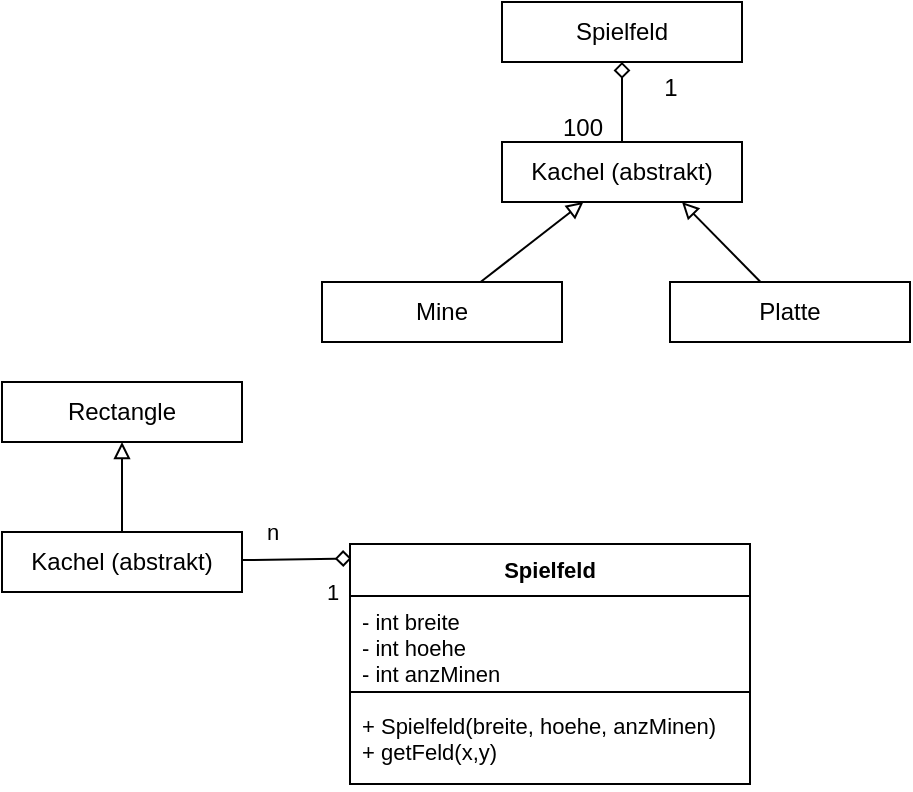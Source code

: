 <mxfile version="24.7.8">
  <diagram name="Seite-1" id="7lrdjb0XLS8eakfNW1go">
    <mxGraphModel dx="1105" dy="654" grid="1" gridSize="10" guides="1" tooltips="1" connect="1" arrows="1" fold="1" page="1" pageScale="1" pageWidth="827" pageHeight="1169" math="0" shadow="0">
      <root>
        <mxCell id="0" />
        <mxCell id="1" parent="0" />
        <mxCell id="DREdefmeEKIS18htPZzb-1" value="Spielfeld" style="rounded=0;whiteSpace=wrap;html=1;" vertex="1" parent="1">
          <mxGeometry x="330" y="120" width="120" height="30" as="geometry" />
        </mxCell>
        <mxCell id="DREdefmeEKIS18htPZzb-5" style="edgeStyle=orthogonalEdgeStyle;rounded=0;orthogonalLoop=1;jettySize=auto;html=1;entryX=0.5;entryY=1;entryDx=0;entryDy=0;endArrow=diamond;endFill=0;" edge="1" parent="1" source="DREdefmeEKIS18htPZzb-2" target="DREdefmeEKIS18htPZzb-1">
          <mxGeometry relative="1" as="geometry" />
        </mxCell>
        <mxCell id="DREdefmeEKIS18htPZzb-2" value="Kachel (abstrakt)" style="rounded=0;whiteSpace=wrap;html=1;" vertex="1" parent="1">
          <mxGeometry x="330" y="190" width="120" height="30" as="geometry" />
        </mxCell>
        <mxCell id="DREdefmeEKIS18htPZzb-9" style="edgeStyle=none;shape=connector;rounded=0;orthogonalLoop=1;jettySize=auto;html=1;entryX=0.75;entryY=1;entryDx=0;entryDy=0;strokeColor=default;align=center;verticalAlign=middle;fontFamily=Helvetica;fontSize=11;fontColor=default;labelBackgroundColor=default;endArrow=block;endFill=0;" edge="1" parent="1" source="DREdefmeEKIS18htPZzb-3" target="DREdefmeEKIS18htPZzb-2">
          <mxGeometry relative="1" as="geometry" />
        </mxCell>
        <mxCell id="DREdefmeEKIS18htPZzb-3" value="Platte" style="rounded=0;whiteSpace=wrap;html=1;" vertex="1" parent="1">
          <mxGeometry x="414" y="260" width="120" height="30" as="geometry" />
        </mxCell>
        <mxCell id="DREdefmeEKIS18htPZzb-8" style="rounded=0;orthogonalLoop=1;jettySize=auto;html=1;endArrow=block;endFill=0;" edge="1" parent="1" source="DREdefmeEKIS18htPZzb-4" target="DREdefmeEKIS18htPZzb-2">
          <mxGeometry relative="1" as="geometry" />
        </mxCell>
        <mxCell id="DREdefmeEKIS18htPZzb-4" value="Mine" style="rounded=0;whiteSpace=wrap;html=1;" vertex="1" parent="1">
          <mxGeometry x="240" y="260" width="120" height="30" as="geometry" />
        </mxCell>
        <mxCell id="DREdefmeEKIS18htPZzb-6" value="100" style="text;html=1;align=center;verticalAlign=middle;resizable=0;points=[];autosize=1;strokeColor=none;fillColor=none;" vertex="1" parent="1">
          <mxGeometry x="350" y="168" width="40" height="30" as="geometry" />
        </mxCell>
        <mxCell id="DREdefmeEKIS18htPZzb-7" value="1" style="text;html=1;align=center;verticalAlign=middle;resizable=0;points=[];autosize=1;strokeColor=none;fillColor=none;" vertex="1" parent="1">
          <mxGeometry x="399" y="148" width="30" height="30" as="geometry" />
        </mxCell>
        <mxCell id="DREdefmeEKIS18htPZzb-16" style="edgeStyle=none;shape=connector;rounded=0;orthogonalLoop=1;jettySize=auto;html=1;entryX=0.004;entryY=0.06;entryDx=0;entryDy=0;strokeColor=default;align=center;verticalAlign=middle;fontFamily=Helvetica;fontSize=11;fontColor=default;labelBackgroundColor=default;endArrow=diamond;endFill=0;entryPerimeter=0;" edge="1" parent="1" source="DREdefmeEKIS18htPZzb-15" target="DREdefmeEKIS18htPZzb-23">
          <mxGeometry relative="1" as="geometry">
            <mxPoint x="260" y="397.5" as="targetPoint" />
          </mxGeometry>
        </mxCell>
        <mxCell id="DREdefmeEKIS18htPZzb-21" style="edgeStyle=none;shape=connector;rounded=0;orthogonalLoop=1;jettySize=auto;html=1;strokeColor=default;align=center;verticalAlign=middle;fontFamily=Helvetica;fontSize=11;fontColor=default;labelBackgroundColor=default;endArrow=block;endFill=0;" edge="1" parent="1" source="DREdefmeEKIS18htPZzb-15" target="DREdefmeEKIS18htPZzb-20">
          <mxGeometry relative="1" as="geometry" />
        </mxCell>
        <mxCell id="DREdefmeEKIS18htPZzb-15" value="Kachel (abstrakt)" style="rounded=0;whiteSpace=wrap;html=1;" vertex="1" parent="1">
          <mxGeometry x="80" y="385" width="120" height="30" as="geometry" />
        </mxCell>
        <mxCell id="DREdefmeEKIS18htPZzb-17" value="n" style="text;html=1;align=center;verticalAlign=middle;resizable=0;points=[];autosize=1;strokeColor=none;fillColor=none;fontFamily=Helvetica;fontSize=11;fontColor=default;labelBackgroundColor=default;" vertex="1" parent="1">
          <mxGeometry x="200" y="370" width="30" height="30" as="geometry" />
        </mxCell>
        <mxCell id="DREdefmeEKIS18htPZzb-18" value="1" style="text;html=1;align=center;verticalAlign=middle;resizable=0;points=[];autosize=1;strokeColor=none;fillColor=none;fontFamily=Helvetica;fontSize=11;fontColor=default;labelBackgroundColor=default;" vertex="1" parent="1">
          <mxGeometry x="230" y="400" width="30" height="30" as="geometry" />
        </mxCell>
        <mxCell id="DREdefmeEKIS18htPZzb-20" value="Rectangle" style="rounded=0;whiteSpace=wrap;html=1;" vertex="1" parent="1">
          <mxGeometry x="80" y="310" width="120" height="30" as="geometry" />
        </mxCell>
        <mxCell id="DREdefmeEKIS18htPZzb-23" value="Spielfeld" style="swimlane;fontStyle=1;align=center;verticalAlign=top;childLayout=stackLayout;horizontal=1;startSize=26;horizontalStack=0;resizeParent=1;resizeParentMax=0;resizeLast=0;collapsible=1;marginBottom=0;whiteSpace=wrap;html=1;fontFamily=Helvetica;fontSize=11;fontColor=default;labelBackgroundColor=default;" vertex="1" parent="1">
          <mxGeometry x="254" y="391" width="200" height="120" as="geometry" />
        </mxCell>
        <mxCell id="DREdefmeEKIS18htPZzb-24" value="- int breite&lt;div&gt;- int hoehe&lt;/div&gt;&lt;div&gt;- int anzMinen&lt;/div&gt;" style="text;strokeColor=none;fillColor=none;align=left;verticalAlign=top;spacingLeft=4;spacingRight=4;overflow=hidden;rotatable=0;points=[[0,0.5],[1,0.5]];portConstraint=eastwest;whiteSpace=wrap;html=1;fontFamily=Helvetica;fontSize=11;fontColor=default;labelBackgroundColor=default;" vertex="1" parent="DREdefmeEKIS18htPZzb-23">
          <mxGeometry y="26" width="200" height="44" as="geometry" />
        </mxCell>
        <mxCell id="DREdefmeEKIS18htPZzb-25" value="" style="line;strokeWidth=1;fillColor=none;align=left;verticalAlign=middle;spacingTop=-1;spacingLeft=3;spacingRight=3;rotatable=0;labelPosition=right;points=[];portConstraint=eastwest;strokeColor=inherit;fontFamily=Helvetica;fontSize=11;fontColor=default;labelBackgroundColor=default;" vertex="1" parent="DREdefmeEKIS18htPZzb-23">
          <mxGeometry y="70" width="200" height="8" as="geometry" />
        </mxCell>
        <mxCell id="DREdefmeEKIS18htPZzb-26" value="&lt;span style=&quot;color: rgb(0, 0, 0); font-family: Helvetica; font-size: 11px; font-style: normal; font-variant-ligatures: normal; font-variant-caps: normal; font-weight: 400; letter-spacing: normal; orphans: 2; text-align: left; text-indent: 0px; text-transform: none; widows: 2; word-spacing: 0px; -webkit-text-stroke-width: 0px; white-space: normal; background-color: rgb(255, 255, 255); text-decoration-thickness: initial; text-decoration-style: initial; text-decoration-color: initial; display: inline !important; float: none;&quot;&gt;+ Spielfeld(breite, hoehe, anzMinen)&lt;/span&gt;&lt;div style=&quot;forced-color-adjust: none; color: rgb(0, 0, 0); font-family: Helvetica; font-size: 11px; font-style: normal; font-variant-ligatures: normal; font-variant-caps: normal; font-weight: 400; letter-spacing: normal; orphans: 2; text-align: left; text-indent: 0px; text-transform: none; widows: 2; word-spacing: 0px; -webkit-text-stroke-width: 0px; white-space: normal; text-decoration-thickness: initial; text-decoration-style: initial; text-decoration-color: initial;&quot;&gt;+ getFeld(x,y)&lt;/div&gt;" style="text;strokeColor=none;fillColor=none;align=left;verticalAlign=top;spacingLeft=4;spacingRight=4;overflow=hidden;rotatable=0;points=[[0,0.5],[1,0.5]];portConstraint=eastwest;whiteSpace=wrap;html=1;fontFamily=Helvetica;fontSize=11;fontColor=default;labelBackgroundColor=default;" vertex="1" parent="DREdefmeEKIS18htPZzb-23">
          <mxGeometry y="78" width="200" height="42" as="geometry" />
        </mxCell>
      </root>
    </mxGraphModel>
  </diagram>
</mxfile>
